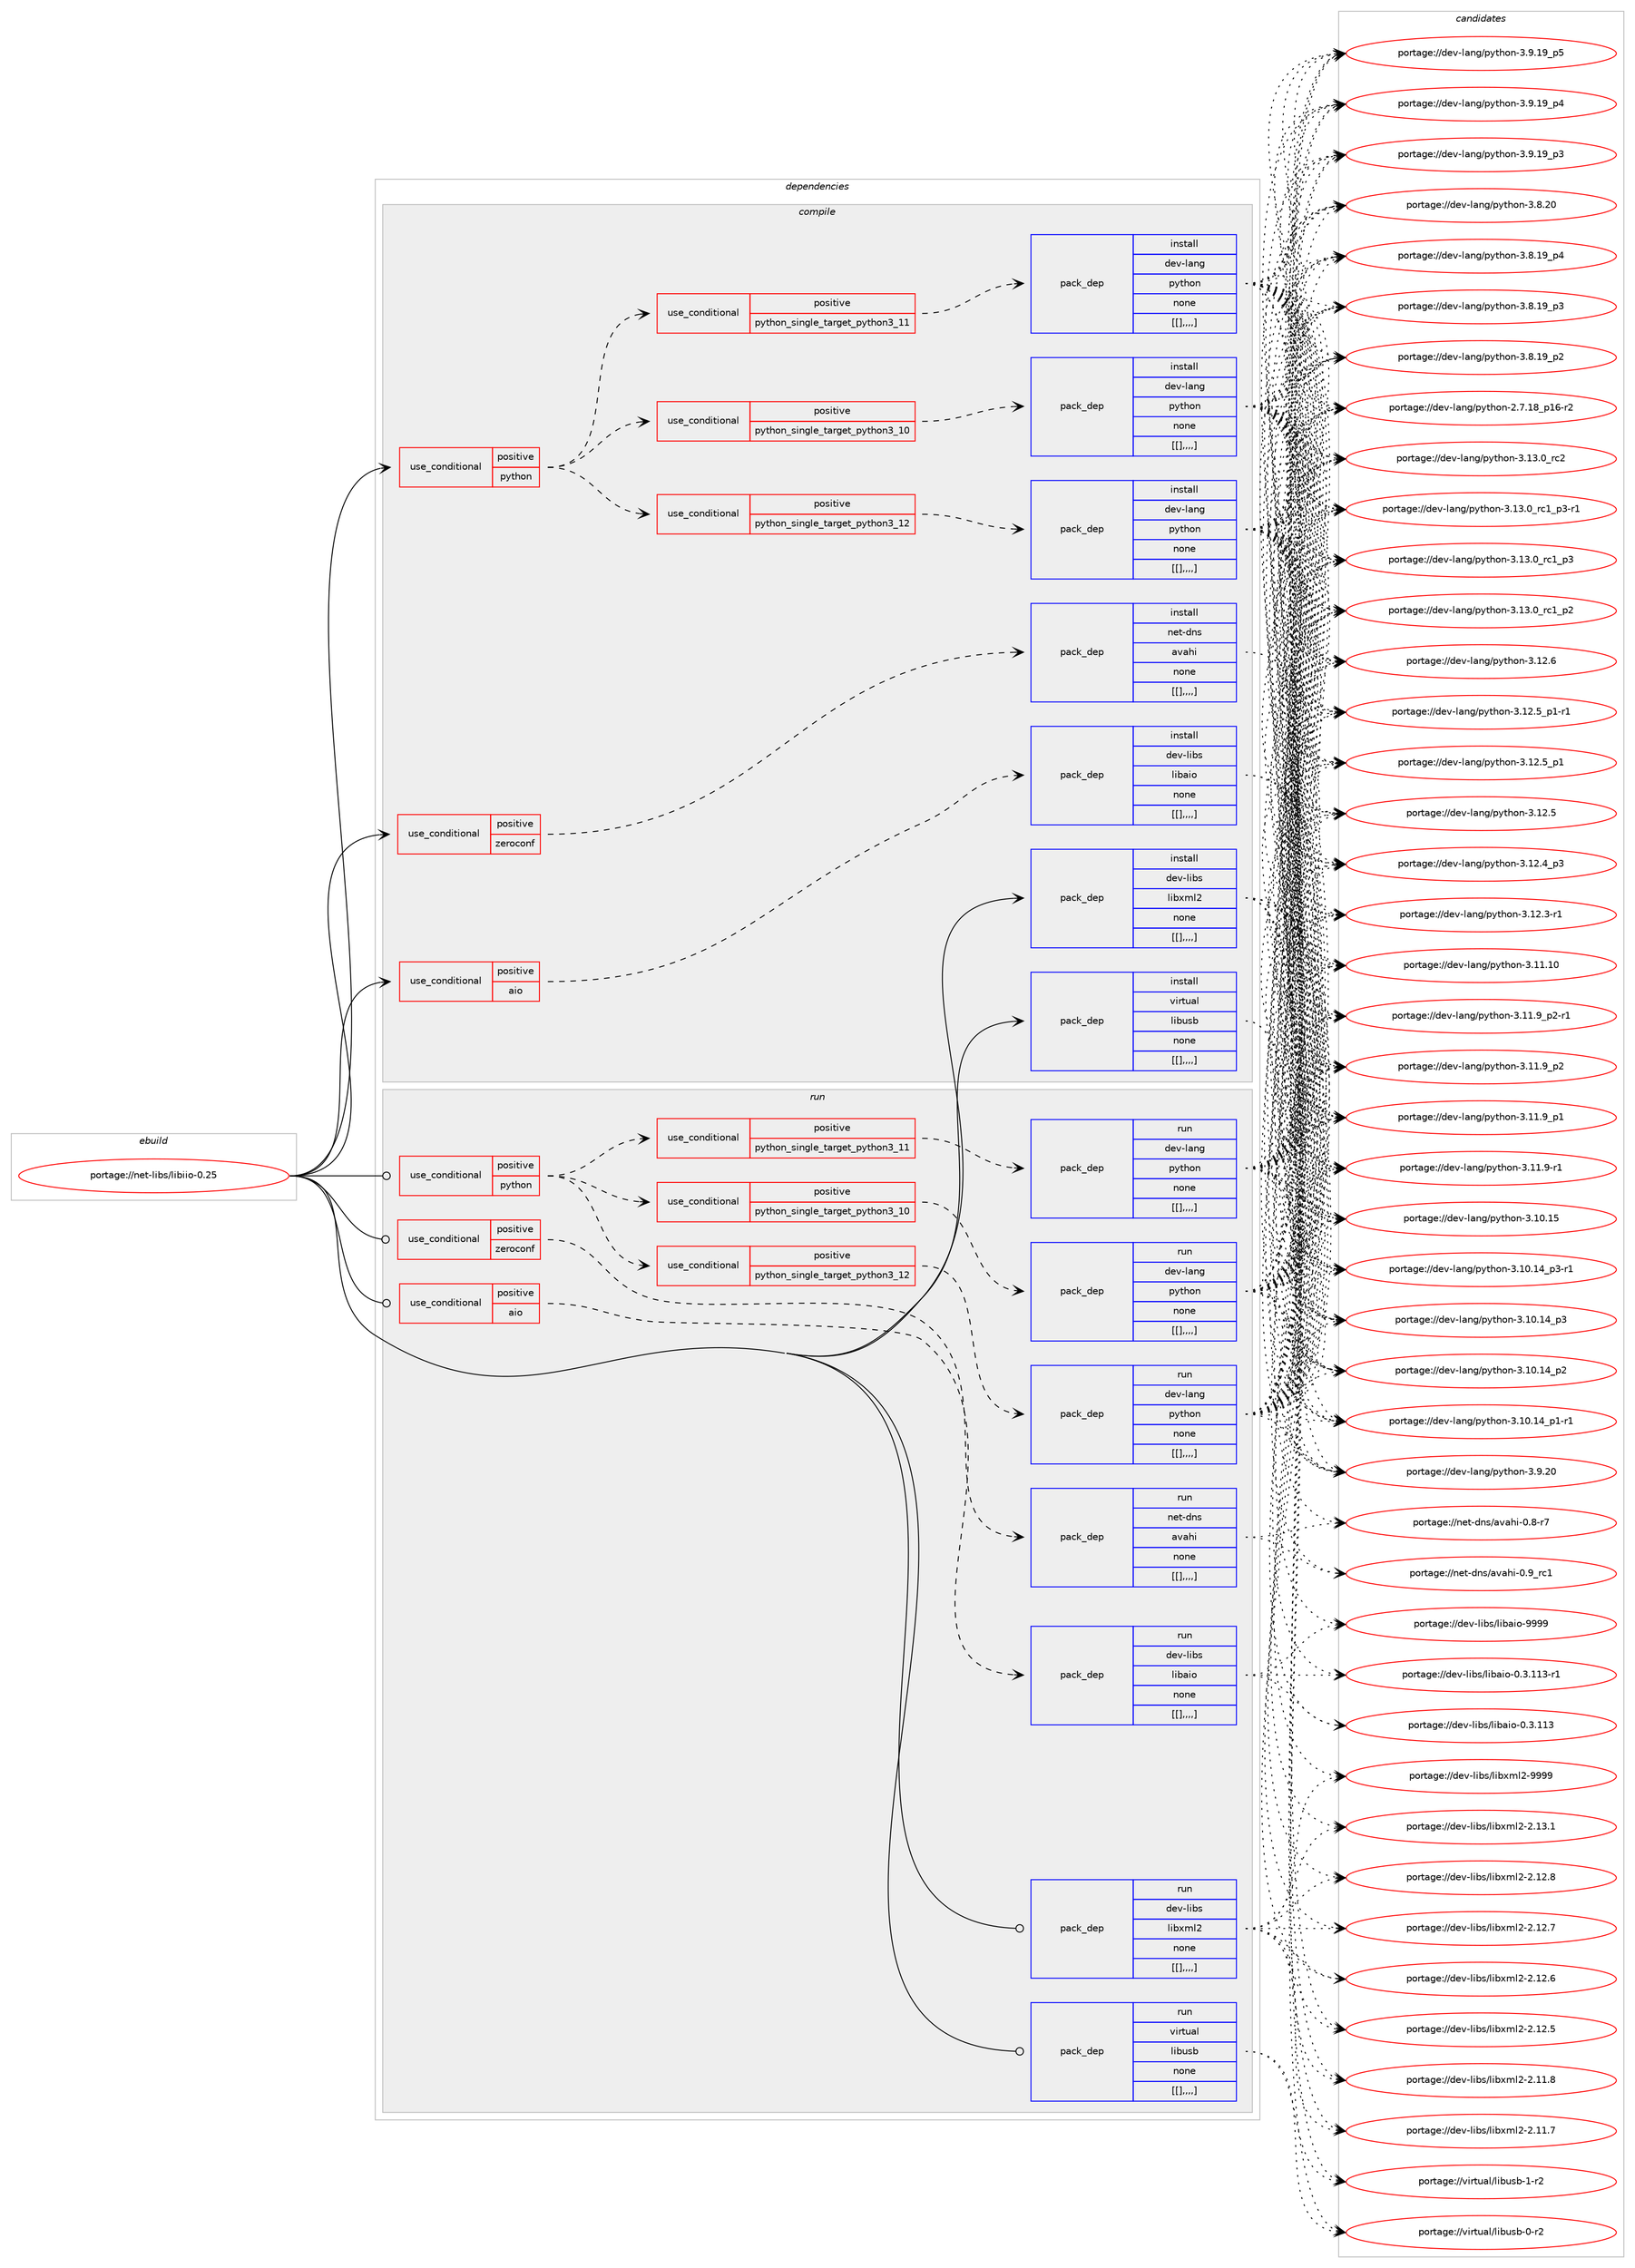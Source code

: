 digraph prolog {

# *************
# Graph options
# *************

newrank=true;
concentrate=true;
compound=true;
graph [rankdir=LR,fontname=Helvetica,fontsize=10,ranksep=1.5];#, ranksep=2.5, nodesep=0.2];
edge  [arrowhead=vee];
node  [fontname=Helvetica,fontsize=10];

# **********
# The ebuild
# **********

subgraph cluster_leftcol {
color=gray;
label=<<i>ebuild</i>>;
id [label="portage://net-libs/libiio-0.25", color=red, width=4, href="../net-libs/libiio-0.25.svg"];
}

# ****************
# The dependencies
# ****************

subgraph cluster_midcol {
color=gray;
label=<<i>dependencies</i>>;
subgraph cluster_compile {
fillcolor="#eeeeee";
style=filled;
label=<<i>compile</i>>;
subgraph cond98535 {
dependency378436 [label=<<TABLE BORDER="0" CELLBORDER="1" CELLSPACING="0" CELLPADDING="4"><TR><TD ROWSPAN="3" CELLPADDING="10">use_conditional</TD></TR><TR><TD>positive</TD></TR><TR><TD>aio</TD></TR></TABLE>>, shape=none, color=red];
subgraph pack277087 {
dependency378437 [label=<<TABLE BORDER="0" CELLBORDER="1" CELLSPACING="0" CELLPADDING="4" WIDTH="220"><TR><TD ROWSPAN="6" CELLPADDING="30">pack_dep</TD></TR><TR><TD WIDTH="110">install</TD></TR><TR><TD>dev-libs</TD></TR><TR><TD>libaio</TD></TR><TR><TD>none</TD></TR><TR><TD>[[],,,,]</TD></TR></TABLE>>, shape=none, color=blue];
}
dependency378436:e -> dependency378437:w [weight=20,style="dashed",arrowhead="vee"];
}
id:e -> dependency378436:w [weight=20,style="solid",arrowhead="vee"];
subgraph cond98536 {
dependency378438 [label=<<TABLE BORDER="0" CELLBORDER="1" CELLSPACING="0" CELLPADDING="4"><TR><TD ROWSPAN="3" CELLPADDING="10">use_conditional</TD></TR><TR><TD>positive</TD></TR><TR><TD>python</TD></TR></TABLE>>, shape=none, color=red];
subgraph cond98537 {
dependency378439 [label=<<TABLE BORDER="0" CELLBORDER="1" CELLSPACING="0" CELLPADDING="4"><TR><TD ROWSPAN="3" CELLPADDING="10">use_conditional</TD></TR><TR><TD>positive</TD></TR><TR><TD>python_single_target_python3_10</TD></TR></TABLE>>, shape=none, color=red];
subgraph pack277088 {
dependency378440 [label=<<TABLE BORDER="0" CELLBORDER="1" CELLSPACING="0" CELLPADDING="4" WIDTH="220"><TR><TD ROWSPAN="6" CELLPADDING="30">pack_dep</TD></TR><TR><TD WIDTH="110">install</TD></TR><TR><TD>dev-lang</TD></TR><TR><TD>python</TD></TR><TR><TD>none</TD></TR><TR><TD>[[],,,,]</TD></TR></TABLE>>, shape=none, color=blue];
}
dependency378439:e -> dependency378440:w [weight=20,style="dashed",arrowhead="vee"];
}
dependency378438:e -> dependency378439:w [weight=20,style="dashed",arrowhead="vee"];
subgraph cond98538 {
dependency378441 [label=<<TABLE BORDER="0" CELLBORDER="1" CELLSPACING="0" CELLPADDING="4"><TR><TD ROWSPAN="3" CELLPADDING="10">use_conditional</TD></TR><TR><TD>positive</TD></TR><TR><TD>python_single_target_python3_11</TD></TR></TABLE>>, shape=none, color=red];
subgraph pack277089 {
dependency378442 [label=<<TABLE BORDER="0" CELLBORDER="1" CELLSPACING="0" CELLPADDING="4" WIDTH="220"><TR><TD ROWSPAN="6" CELLPADDING="30">pack_dep</TD></TR><TR><TD WIDTH="110">install</TD></TR><TR><TD>dev-lang</TD></TR><TR><TD>python</TD></TR><TR><TD>none</TD></TR><TR><TD>[[],,,,]</TD></TR></TABLE>>, shape=none, color=blue];
}
dependency378441:e -> dependency378442:w [weight=20,style="dashed",arrowhead="vee"];
}
dependency378438:e -> dependency378441:w [weight=20,style="dashed",arrowhead="vee"];
subgraph cond98539 {
dependency378443 [label=<<TABLE BORDER="0" CELLBORDER="1" CELLSPACING="0" CELLPADDING="4"><TR><TD ROWSPAN="3" CELLPADDING="10">use_conditional</TD></TR><TR><TD>positive</TD></TR><TR><TD>python_single_target_python3_12</TD></TR></TABLE>>, shape=none, color=red];
subgraph pack277090 {
dependency378444 [label=<<TABLE BORDER="0" CELLBORDER="1" CELLSPACING="0" CELLPADDING="4" WIDTH="220"><TR><TD ROWSPAN="6" CELLPADDING="30">pack_dep</TD></TR><TR><TD WIDTH="110">install</TD></TR><TR><TD>dev-lang</TD></TR><TR><TD>python</TD></TR><TR><TD>none</TD></TR><TR><TD>[[],,,,]</TD></TR></TABLE>>, shape=none, color=blue];
}
dependency378443:e -> dependency378444:w [weight=20,style="dashed",arrowhead="vee"];
}
dependency378438:e -> dependency378443:w [weight=20,style="dashed",arrowhead="vee"];
}
id:e -> dependency378438:w [weight=20,style="solid",arrowhead="vee"];
subgraph cond98540 {
dependency378445 [label=<<TABLE BORDER="0" CELLBORDER="1" CELLSPACING="0" CELLPADDING="4"><TR><TD ROWSPAN="3" CELLPADDING="10">use_conditional</TD></TR><TR><TD>positive</TD></TR><TR><TD>zeroconf</TD></TR></TABLE>>, shape=none, color=red];
subgraph pack277091 {
dependency378446 [label=<<TABLE BORDER="0" CELLBORDER="1" CELLSPACING="0" CELLPADDING="4" WIDTH="220"><TR><TD ROWSPAN="6" CELLPADDING="30">pack_dep</TD></TR><TR><TD WIDTH="110">install</TD></TR><TR><TD>net-dns</TD></TR><TR><TD>avahi</TD></TR><TR><TD>none</TD></TR><TR><TD>[[],,,,]</TD></TR></TABLE>>, shape=none, color=blue];
}
dependency378445:e -> dependency378446:w [weight=20,style="dashed",arrowhead="vee"];
}
id:e -> dependency378445:w [weight=20,style="solid",arrowhead="vee"];
subgraph pack277092 {
dependency378447 [label=<<TABLE BORDER="0" CELLBORDER="1" CELLSPACING="0" CELLPADDING="4" WIDTH="220"><TR><TD ROWSPAN="6" CELLPADDING="30">pack_dep</TD></TR><TR><TD WIDTH="110">install</TD></TR><TR><TD>dev-libs</TD></TR><TR><TD>libxml2</TD></TR><TR><TD>none</TD></TR><TR><TD>[[],,,,]</TD></TR></TABLE>>, shape=none, color=blue];
}
id:e -> dependency378447:w [weight=20,style="solid",arrowhead="vee"];
subgraph pack277093 {
dependency378448 [label=<<TABLE BORDER="0" CELLBORDER="1" CELLSPACING="0" CELLPADDING="4" WIDTH="220"><TR><TD ROWSPAN="6" CELLPADDING="30">pack_dep</TD></TR><TR><TD WIDTH="110">install</TD></TR><TR><TD>virtual</TD></TR><TR><TD>libusb</TD></TR><TR><TD>none</TD></TR><TR><TD>[[],,,,]</TD></TR></TABLE>>, shape=none, color=blue];
}
id:e -> dependency378448:w [weight=20,style="solid",arrowhead="vee"];
}
subgraph cluster_compileandrun {
fillcolor="#eeeeee";
style=filled;
label=<<i>compile and run</i>>;
}
subgraph cluster_run {
fillcolor="#eeeeee";
style=filled;
label=<<i>run</i>>;
subgraph cond98541 {
dependency378449 [label=<<TABLE BORDER="0" CELLBORDER="1" CELLSPACING="0" CELLPADDING="4"><TR><TD ROWSPAN="3" CELLPADDING="10">use_conditional</TD></TR><TR><TD>positive</TD></TR><TR><TD>aio</TD></TR></TABLE>>, shape=none, color=red];
subgraph pack277094 {
dependency378450 [label=<<TABLE BORDER="0" CELLBORDER="1" CELLSPACING="0" CELLPADDING="4" WIDTH="220"><TR><TD ROWSPAN="6" CELLPADDING="30">pack_dep</TD></TR><TR><TD WIDTH="110">run</TD></TR><TR><TD>dev-libs</TD></TR><TR><TD>libaio</TD></TR><TR><TD>none</TD></TR><TR><TD>[[],,,,]</TD></TR></TABLE>>, shape=none, color=blue];
}
dependency378449:e -> dependency378450:w [weight=20,style="dashed",arrowhead="vee"];
}
id:e -> dependency378449:w [weight=20,style="solid",arrowhead="odot"];
subgraph cond98542 {
dependency378451 [label=<<TABLE BORDER="0" CELLBORDER="1" CELLSPACING="0" CELLPADDING="4"><TR><TD ROWSPAN="3" CELLPADDING="10">use_conditional</TD></TR><TR><TD>positive</TD></TR><TR><TD>python</TD></TR></TABLE>>, shape=none, color=red];
subgraph cond98543 {
dependency378452 [label=<<TABLE BORDER="0" CELLBORDER="1" CELLSPACING="0" CELLPADDING="4"><TR><TD ROWSPAN="3" CELLPADDING="10">use_conditional</TD></TR><TR><TD>positive</TD></TR><TR><TD>python_single_target_python3_10</TD></TR></TABLE>>, shape=none, color=red];
subgraph pack277095 {
dependency378453 [label=<<TABLE BORDER="0" CELLBORDER="1" CELLSPACING="0" CELLPADDING="4" WIDTH="220"><TR><TD ROWSPAN="6" CELLPADDING="30">pack_dep</TD></TR><TR><TD WIDTH="110">run</TD></TR><TR><TD>dev-lang</TD></TR><TR><TD>python</TD></TR><TR><TD>none</TD></TR><TR><TD>[[],,,,]</TD></TR></TABLE>>, shape=none, color=blue];
}
dependency378452:e -> dependency378453:w [weight=20,style="dashed",arrowhead="vee"];
}
dependency378451:e -> dependency378452:w [weight=20,style="dashed",arrowhead="vee"];
subgraph cond98544 {
dependency378454 [label=<<TABLE BORDER="0" CELLBORDER="1" CELLSPACING="0" CELLPADDING="4"><TR><TD ROWSPAN="3" CELLPADDING="10">use_conditional</TD></TR><TR><TD>positive</TD></TR><TR><TD>python_single_target_python3_11</TD></TR></TABLE>>, shape=none, color=red];
subgraph pack277096 {
dependency378455 [label=<<TABLE BORDER="0" CELLBORDER="1" CELLSPACING="0" CELLPADDING="4" WIDTH="220"><TR><TD ROWSPAN="6" CELLPADDING="30">pack_dep</TD></TR><TR><TD WIDTH="110">run</TD></TR><TR><TD>dev-lang</TD></TR><TR><TD>python</TD></TR><TR><TD>none</TD></TR><TR><TD>[[],,,,]</TD></TR></TABLE>>, shape=none, color=blue];
}
dependency378454:e -> dependency378455:w [weight=20,style="dashed",arrowhead="vee"];
}
dependency378451:e -> dependency378454:w [weight=20,style="dashed",arrowhead="vee"];
subgraph cond98545 {
dependency378456 [label=<<TABLE BORDER="0" CELLBORDER="1" CELLSPACING="0" CELLPADDING="4"><TR><TD ROWSPAN="3" CELLPADDING="10">use_conditional</TD></TR><TR><TD>positive</TD></TR><TR><TD>python_single_target_python3_12</TD></TR></TABLE>>, shape=none, color=red];
subgraph pack277097 {
dependency378457 [label=<<TABLE BORDER="0" CELLBORDER="1" CELLSPACING="0" CELLPADDING="4" WIDTH="220"><TR><TD ROWSPAN="6" CELLPADDING="30">pack_dep</TD></TR><TR><TD WIDTH="110">run</TD></TR><TR><TD>dev-lang</TD></TR><TR><TD>python</TD></TR><TR><TD>none</TD></TR><TR><TD>[[],,,,]</TD></TR></TABLE>>, shape=none, color=blue];
}
dependency378456:e -> dependency378457:w [weight=20,style="dashed",arrowhead="vee"];
}
dependency378451:e -> dependency378456:w [weight=20,style="dashed",arrowhead="vee"];
}
id:e -> dependency378451:w [weight=20,style="solid",arrowhead="odot"];
subgraph cond98546 {
dependency378458 [label=<<TABLE BORDER="0" CELLBORDER="1" CELLSPACING="0" CELLPADDING="4"><TR><TD ROWSPAN="3" CELLPADDING="10">use_conditional</TD></TR><TR><TD>positive</TD></TR><TR><TD>zeroconf</TD></TR></TABLE>>, shape=none, color=red];
subgraph pack277098 {
dependency378459 [label=<<TABLE BORDER="0" CELLBORDER="1" CELLSPACING="0" CELLPADDING="4" WIDTH="220"><TR><TD ROWSPAN="6" CELLPADDING="30">pack_dep</TD></TR><TR><TD WIDTH="110">run</TD></TR><TR><TD>net-dns</TD></TR><TR><TD>avahi</TD></TR><TR><TD>none</TD></TR><TR><TD>[[],,,,]</TD></TR></TABLE>>, shape=none, color=blue];
}
dependency378458:e -> dependency378459:w [weight=20,style="dashed",arrowhead="vee"];
}
id:e -> dependency378458:w [weight=20,style="solid",arrowhead="odot"];
subgraph pack277099 {
dependency378460 [label=<<TABLE BORDER="0" CELLBORDER="1" CELLSPACING="0" CELLPADDING="4" WIDTH="220"><TR><TD ROWSPAN="6" CELLPADDING="30">pack_dep</TD></TR><TR><TD WIDTH="110">run</TD></TR><TR><TD>dev-libs</TD></TR><TR><TD>libxml2</TD></TR><TR><TD>none</TD></TR><TR><TD>[[],,,,]</TD></TR></TABLE>>, shape=none, color=blue];
}
id:e -> dependency378460:w [weight=20,style="solid",arrowhead="odot"];
subgraph pack277100 {
dependency378461 [label=<<TABLE BORDER="0" CELLBORDER="1" CELLSPACING="0" CELLPADDING="4" WIDTH="220"><TR><TD ROWSPAN="6" CELLPADDING="30">pack_dep</TD></TR><TR><TD WIDTH="110">run</TD></TR><TR><TD>virtual</TD></TR><TR><TD>libusb</TD></TR><TR><TD>none</TD></TR><TR><TD>[[],,,,]</TD></TR></TABLE>>, shape=none, color=blue];
}
id:e -> dependency378461:w [weight=20,style="solid",arrowhead="odot"];
}
}

# **************
# The candidates
# **************

subgraph cluster_choices {
rank=same;
color=gray;
label=<<i>candidates</i>>;

subgraph choice277087 {
color=black;
nodesep=1;
choice10010111845108105981154710810598971051114557575757 [label="portage://dev-libs/libaio-9999", color=red, width=4,href="../dev-libs/libaio-9999.svg"];
choice100101118451081059811547108105989710511145484651464949514511449 [label="portage://dev-libs/libaio-0.3.113-r1", color=red, width=4,href="../dev-libs/libaio-0.3.113-r1.svg"];
choice10010111845108105981154710810598971051114548465146494951 [label="portage://dev-libs/libaio-0.3.113", color=red, width=4,href="../dev-libs/libaio-0.3.113.svg"];
dependency378437:e -> choice10010111845108105981154710810598971051114557575757:w [style=dotted,weight="100"];
dependency378437:e -> choice100101118451081059811547108105989710511145484651464949514511449:w [style=dotted,weight="100"];
dependency378437:e -> choice10010111845108105981154710810598971051114548465146494951:w [style=dotted,weight="100"];
}
subgraph choice277088 {
color=black;
nodesep=1;
choice10010111845108971101034711212111610411111045514649514648951149950 [label="portage://dev-lang/python-3.13.0_rc2", color=red, width=4,href="../dev-lang/python-3.13.0_rc2.svg"];
choice1001011184510897110103471121211161041111104551464951464895114994995112514511449 [label="portage://dev-lang/python-3.13.0_rc1_p3-r1", color=red, width=4,href="../dev-lang/python-3.13.0_rc1_p3-r1.svg"];
choice100101118451089711010347112121116104111110455146495146489511499499511251 [label="portage://dev-lang/python-3.13.0_rc1_p3", color=red, width=4,href="../dev-lang/python-3.13.0_rc1_p3.svg"];
choice100101118451089711010347112121116104111110455146495146489511499499511250 [label="portage://dev-lang/python-3.13.0_rc1_p2", color=red, width=4,href="../dev-lang/python-3.13.0_rc1_p2.svg"];
choice10010111845108971101034711212111610411111045514649504654 [label="portage://dev-lang/python-3.12.6", color=red, width=4,href="../dev-lang/python-3.12.6.svg"];
choice1001011184510897110103471121211161041111104551464950465395112494511449 [label="portage://dev-lang/python-3.12.5_p1-r1", color=red, width=4,href="../dev-lang/python-3.12.5_p1-r1.svg"];
choice100101118451089711010347112121116104111110455146495046539511249 [label="portage://dev-lang/python-3.12.5_p1", color=red, width=4,href="../dev-lang/python-3.12.5_p1.svg"];
choice10010111845108971101034711212111610411111045514649504653 [label="portage://dev-lang/python-3.12.5", color=red, width=4,href="../dev-lang/python-3.12.5.svg"];
choice100101118451089711010347112121116104111110455146495046529511251 [label="portage://dev-lang/python-3.12.4_p3", color=red, width=4,href="../dev-lang/python-3.12.4_p3.svg"];
choice100101118451089711010347112121116104111110455146495046514511449 [label="portage://dev-lang/python-3.12.3-r1", color=red, width=4,href="../dev-lang/python-3.12.3-r1.svg"];
choice1001011184510897110103471121211161041111104551464949464948 [label="portage://dev-lang/python-3.11.10", color=red, width=4,href="../dev-lang/python-3.11.10.svg"];
choice1001011184510897110103471121211161041111104551464949465795112504511449 [label="portage://dev-lang/python-3.11.9_p2-r1", color=red, width=4,href="../dev-lang/python-3.11.9_p2-r1.svg"];
choice100101118451089711010347112121116104111110455146494946579511250 [label="portage://dev-lang/python-3.11.9_p2", color=red, width=4,href="../dev-lang/python-3.11.9_p2.svg"];
choice100101118451089711010347112121116104111110455146494946579511249 [label="portage://dev-lang/python-3.11.9_p1", color=red, width=4,href="../dev-lang/python-3.11.9_p1.svg"];
choice100101118451089711010347112121116104111110455146494946574511449 [label="portage://dev-lang/python-3.11.9-r1", color=red, width=4,href="../dev-lang/python-3.11.9-r1.svg"];
choice1001011184510897110103471121211161041111104551464948464953 [label="portage://dev-lang/python-3.10.15", color=red, width=4,href="../dev-lang/python-3.10.15.svg"];
choice100101118451089711010347112121116104111110455146494846495295112514511449 [label="portage://dev-lang/python-3.10.14_p3-r1", color=red, width=4,href="../dev-lang/python-3.10.14_p3-r1.svg"];
choice10010111845108971101034711212111610411111045514649484649529511251 [label="portage://dev-lang/python-3.10.14_p3", color=red, width=4,href="../dev-lang/python-3.10.14_p3.svg"];
choice10010111845108971101034711212111610411111045514649484649529511250 [label="portage://dev-lang/python-3.10.14_p2", color=red, width=4,href="../dev-lang/python-3.10.14_p2.svg"];
choice100101118451089711010347112121116104111110455146494846495295112494511449 [label="portage://dev-lang/python-3.10.14_p1-r1", color=red, width=4,href="../dev-lang/python-3.10.14_p1-r1.svg"];
choice10010111845108971101034711212111610411111045514657465048 [label="portage://dev-lang/python-3.9.20", color=red, width=4,href="../dev-lang/python-3.9.20.svg"];
choice100101118451089711010347112121116104111110455146574649579511253 [label="portage://dev-lang/python-3.9.19_p5", color=red, width=4,href="../dev-lang/python-3.9.19_p5.svg"];
choice100101118451089711010347112121116104111110455146574649579511252 [label="portage://dev-lang/python-3.9.19_p4", color=red, width=4,href="../dev-lang/python-3.9.19_p4.svg"];
choice100101118451089711010347112121116104111110455146574649579511251 [label="portage://dev-lang/python-3.9.19_p3", color=red, width=4,href="../dev-lang/python-3.9.19_p3.svg"];
choice10010111845108971101034711212111610411111045514656465048 [label="portage://dev-lang/python-3.8.20", color=red, width=4,href="../dev-lang/python-3.8.20.svg"];
choice100101118451089711010347112121116104111110455146564649579511252 [label="portage://dev-lang/python-3.8.19_p4", color=red, width=4,href="../dev-lang/python-3.8.19_p4.svg"];
choice100101118451089711010347112121116104111110455146564649579511251 [label="portage://dev-lang/python-3.8.19_p3", color=red, width=4,href="../dev-lang/python-3.8.19_p3.svg"];
choice100101118451089711010347112121116104111110455146564649579511250 [label="portage://dev-lang/python-3.8.19_p2", color=red, width=4,href="../dev-lang/python-3.8.19_p2.svg"];
choice100101118451089711010347112121116104111110455046554649569511249544511450 [label="portage://dev-lang/python-2.7.18_p16-r2", color=red, width=4,href="../dev-lang/python-2.7.18_p16-r2.svg"];
dependency378440:e -> choice10010111845108971101034711212111610411111045514649514648951149950:w [style=dotted,weight="100"];
dependency378440:e -> choice1001011184510897110103471121211161041111104551464951464895114994995112514511449:w [style=dotted,weight="100"];
dependency378440:e -> choice100101118451089711010347112121116104111110455146495146489511499499511251:w [style=dotted,weight="100"];
dependency378440:e -> choice100101118451089711010347112121116104111110455146495146489511499499511250:w [style=dotted,weight="100"];
dependency378440:e -> choice10010111845108971101034711212111610411111045514649504654:w [style=dotted,weight="100"];
dependency378440:e -> choice1001011184510897110103471121211161041111104551464950465395112494511449:w [style=dotted,weight="100"];
dependency378440:e -> choice100101118451089711010347112121116104111110455146495046539511249:w [style=dotted,weight="100"];
dependency378440:e -> choice10010111845108971101034711212111610411111045514649504653:w [style=dotted,weight="100"];
dependency378440:e -> choice100101118451089711010347112121116104111110455146495046529511251:w [style=dotted,weight="100"];
dependency378440:e -> choice100101118451089711010347112121116104111110455146495046514511449:w [style=dotted,weight="100"];
dependency378440:e -> choice1001011184510897110103471121211161041111104551464949464948:w [style=dotted,weight="100"];
dependency378440:e -> choice1001011184510897110103471121211161041111104551464949465795112504511449:w [style=dotted,weight="100"];
dependency378440:e -> choice100101118451089711010347112121116104111110455146494946579511250:w [style=dotted,weight="100"];
dependency378440:e -> choice100101118451089711010347112121116104111110455146494946579511249:w [style=dotted,weight="100"];
dependency378440:e -> choice100101118451089711010347112121116104111110455146494946574511449:w [style=dotted,weight="100"];
dependency378440:e -> choice1001011184510897110103471121211161041111104551464948464953:w [style=dotted,weight="100"];
dependency378440:e -> choice100101118451089711010347112121116104111110455146494846495295112514511449:w [style=dotted,weight="100"];
dependency378440:e -> choice10010111845108971101034711212111610411111045514649484649529511251:w [style=dotted,weight="100"];
dependency378440:e -> choice10010111845108971101034711212111610411111045514649484649529511250:w [style=dotted,weight="100"];
dependency378440:e -> choice100101118451089711010347112121116104111110455146494846495295112494511449:w [style=dotted,weight="100"];
dependency378440:e -> choice10010111845108971101034711212111610411111045514657465048:w [style=dotted,weight="100"];
dependency378440:e -> choice100101118451089711010347112121116104111110455146574649579511253:w [style=dotted,weight="100"];
dependency378440:e -> choice100101118451089711010347112121116104111110455146574649579511252:w [style=dotted,weight="100"];
dependency378440:e -> choice100101118451089711010347112121116104111110455146574649579511251:w [style=dotted,weight="100"];
dependency378440:e -> choice10010111845108971101034711212111610411111045514656465048:w [style=dotted,weight="100"];
dependency378440:e -> choice100101118451089711010347112121116104111110455146564649579511252:w [style=dotted,weight="100"];
dependency378440:e -> choice100101118451089711010347112121116104111110455146564649579511251:w [style=dotted,weight="100"];
dependency378440:e -> choice100101118451089711010347112121116104111110455146564649579511250:w [style=dotted,weight="100"];
dependency378440:e -> choice100101118451089711010347112121116104111110455046554649569511249544511450:w [style=dotted,weight="100"];
}
subgraph choice277089 {
color=black;
nodesep=1;
choice10010111845108971101034711212111610411111045514649514648951149950 [label="portage://dev-lang/python-3.13.0_rc2", color=red, width=4,href="../dev-lang/python-3.13.0_rc2.svg"];
choice1001011184510897110103471121211161041111104551464951464895114994995112514511449 [label="portage://dev-lang/python-3.13.0_rc1_p3-r1", color=red, width=4,href="../dev-lang/python-3.13.0_rc1_p3-r1.svg"];
choice100101118451089711010347112121116104111110455146495146489511499499511251 [label="portage://dev-lang/python-3.13.0_rc1_p3", color=red, width=4,href="../dev-lang/python-3.13.0_rc1_p3.svg"];
choice100101118451089711010347112121116104111110455146495146489511499499511250 [label="portage://dev-lang/python-3.13.0_rc1_p2", color=red, width=4,href="../dev-lang/python-3.13.0_rc1_p2.svg"];
choice10010111845108971101034711212111610411111045514649504654 [label="portage://dev-lang/python-3.12.6", color=red, width=4,href="../dev-lang/python-3.12.6.svg"];
choice1001011184510897110103471121211161041111104551464950465395112494511449 [label="portage://dev-lang/python-3.12.5_p1-r1", color=red, width=4,href="../dev-lang/python-3.12.5_p1-r1.svg"];
choice100101118451089711010347112121116104111110455146495046539511249 [label="portage://dev-lang/python-3.12.5_p1", color=red, width=4,href="../dev-lang/python-3.12.5_p1.svg"];
choice10010111845108971101034711212111610411111045514649504653 [label="portage://dev-lang/python-3.12.5", color=red, width=4,href="../dev-lang/python-3.12.5.svg"];
choice100101118451089711010347112121116104111110455146495046529511251 [label="portage://dev-lang/python-3.12.4_p3", color=red, width=4,href="../dev-lang/python-3.12.4_p3.svg"];
choice100101118451089711010347112121116104111110455146495046514511449 [label="portage://dev-lang/python-3.12.3-r1", color=red, width=4,href="../dev-lang/python-3.12.3-r1.svg"];
choice1001011184510897110103471121211161041111104551464949464948 [label="portage://dev-lang/python-3.11.10", color=red, width=4,href="../dev-lang/python-3.11.10.svg"];
choice1001011184510897110103471121211161041111104551464949465795112504511449 [label="portage://dev-lang/python-3.11.9_p2-r1", color=red, width=4,href="../dev-lang/python-3.11.9_p2-r1.svg"];
choice100101118451089711010347112121116104111110455146494946579511250 [label="portage://dev-lang/python-3.11.9_p2", color=red, width=4,href="../dev-lang/python-3.11.9_p2.svg"];
choice100101118451089711010347112121116104111110455146494946579511249 [label="portage://dev-lang/python-3.11.9_p1", color=red, width=4,href="../dev-lang/python-3.11.9_p1.svg"];
choice100101118451089711010347112121116104111110455146494946574511449 [label="portage://dev-lang/python-3.11.9-r1", color=red, width=4,href="../dev-lang/python-3.11.9-r1.svg"];
choice1001011184510897110103471121211161041111104551464948464953 [label="portage://dev-lang/python-3.10.15", color=red, width=4,href="../dev-lang/python-3.10.15.svg"];
choice100101118451089711010347112121116104111110455146494846495295112514511449 [label="portage://dev-lang/python-3.10.14_p3-r1", color=red, width=4,href="../dev-lang/python-3.10.14_p3-r1.svg"];
choice10010111845108971101034711212111610411111045514649484649529511251 [label="portage://dev-lang/python-3.10.14_p3", color=red, width=4,href="../dev-lang/python-3.10.14_p3.svg"];
choice10010111845108971101034711212111610411111045514649484649529511250 [label="portage://dev-lang/python-3.10.14_p2", color=red, width=4,href="../dev-lang/python-3.10.14_p2.svg"];
choice100101118451089711010347112121116104111110455146494846495295112494511449 [label="portage://dev-lang/python-3.10.14_p1-r1", color=red, width=4,href="../dev-lang/python-3.10.14_p1-r1.svg"];
choice10010111845108971101034711212111610411111045514657465048 [label="portage://dev-lang/python-3.9.20", color=red, width=4,href="../dev-lang/python-3.9.20.svg"];
choice100101118451089711010347112121116104111110455146574649579511253 [label="portage://dev-lang/python-3.9.19_p5", color=red, width=4,href="../dev-lang/python-3.9.19_p5.svg"];
choice100101118451089711010347112121116104111110455146574649579511252 [label="portage://dev-lang/python-3.9.19_p4", color=red, width=4,href="../dev-lang/python-3.9.19_p4.svg"];
choice100101118451089711010347112121116104111110455146574649579511251 [label="portage://dev-lang/python-3.9.19_p3", color=red, width=4,href="../dev-lang/python-3.9.19_p3.svg"];
choice10010111845108971101034711212111610411111045514656465048 [label="portage://dev-lang/python-3.8.20", color=red, width=4,href="../dev-lang/python-3.8.20.svg"];
choice100101118451089711010347112121116104111110455146564649579511252 [label="portage://dev-lang/python-3.8.19_p4", color=red, width=4,href="../dev-lang/python-3.8.19_p4.svg"];
choice100101118451089711010347112121116104111110455146564649579511251 [label="portage://dev-lang/python-3.8.19_p3", color=red, width=4,href="../dev-lang/python-3.8.19_p3.svg"];
choice100101118451089711010347112121116104111110455146564649579511250 [label="portage://dev-lang/python-3.8.19_p2", color=red, width=4,href="../dev-lang/python-3.8.19_p2.svg"];
choice100101118451089711010347112121116104111110455046554649569511249544511450 [label="portage://dev-lang/python-2.7.18_p16-r2", color=red, width=4,href="../dev-lang/python-2.7.18_p16-r2.svg"];
dependency378442:e -> choice10010111845108971101034711212111610411111045514649514648951149950:w [style=dotted,weight="100"];
dependency378442:e -> choice1001011184510897110103471121211161041111104551464951464895114994995112514511449:w [style=dotted,weight="100"];
dependency378442:e -> choice100101118451089711010347112121116104111110455146495146489511499499511251:w [style=dotted,weight="100"];
dependency378442:e -> choice100101118451089711010347112121116104111110455146495146489511499499511250:w [style=dotted,weight="100"];
dependency378442:e -> choice10010111845108971101034711212111610411111045514649504654:w [style=dotted,weight="100"];
dependency378442:e -> choice1001011184510897110103471121211161041111104551464950465395112494511449:w [style=dotted,weight="100"];
dependency378442:e -> choice100101118451089711010347112121116104111110455146495046539511249:w [style=dotted,weight="100"];
dependency378442:e -> choice10010111845108971101034711212111610411111045514649504653:w [style=dotted,weight="100"];
dependency378442:e -> choice100101118451089711010347112121116104111110455146495046529511251:w [style=dotted,weight="100"];
dependency378442:e -> choice100101118451089711010347112121116104111110455146495046514511449:w [style=dotted,weight="100"];
dependency378442:e -> choice1001011184510897110103471121211161041111104551464949464948:w [style=dotted,weight="100"];
dependency378442:e -> choice1001011184510897110103471121211161041111104551464949465795112504511449:w [style=dotted,weight="100"];
dependency378442:e -> choice100101118451089711010347112121116104111110455146494946579511250:w [style=dotted,weight="100"];
dependency378442:e -> choice100101118451089711010347112121116104111110455146494946579511249:w [style=dotted,weight="100"];
dependency378442:e -> choice100101118451089711010347112121116104111110455146494946574511449:w [style=dotted,weight="100"];
dependency378442:e -> choice1001011184510897110103471121211161041111104551464948464953:w [style=dotted,weight="100"];
dependency378442:e -> choice100101118451089711010347112121116104111110455146494846495295112514511449:w [style=dotted,weight="100"];
dependency378442:e -> choice10010111845108971101034711212111610411111045514649484649529511251:w [style=dotted,weight="100"];
dependency378442:e -> choice10010111845108971101034711212111610411111045514649484649529511250:w [style=dotted,weight="100"];
dependency378442:e -> choice100101118451089711010347112121116104111110455146494846495295112494511449:w [style=dotted,weight="100"];
dependency378442:e -> choice10010111845108971101034711212111610411111045514657465048:w [style=dotted,weight="100"];
dependency378442:e -> choice100101118451089711010347112121116104111110455146574649579511253:w [style=dotted,weight="100"];
dependency378442:e -> choice100101118451089711010347112121116104111110455146574649579511252:w [style=dotted,weight="100"];
dependency378442:e -> choice100101118451089711010347112121116104111110455146574649579511251:w [style=dotted,weight="100"];
dependency378442:e -> choice10010111845108971101034711212111610411111045514656465048:w [style=dotted,weight="100"];
dependency378442:e -> choice100101118451089711010347112121116104111110455146564649579511252:w [style=dotted,weight="100"];
dependency378442:e -> choice100101118451089711010347112121116104111110455146564649579511251:w [style=dotted,weight="100"];
dependency378442:e -> choice100101118451089711010347112121116104111110455146564649579511250:w [style=dotted,weight="100"];
dependency378442:e -> choice100101118451089711010347112121116104111110455046554649569511249544511450:w [style=dotted,weight="100"];
}
subgraph choice277090 {
color=black;
nodesep=1;
choice10010111845108971101034711212111610411111045514649514648951149950 [label="portage://dev-lang/python-3.13.0_rc2", color=red, width=4,href="../dev-lang/python-3.13.0_rc2.svg"];
choice1001011184510897110103471121211161041111104551464951464895114994995112514511449 [label="portage://dev-lang/python-3.13.0_rc1_p3-r1", color=red, width=4,href="../dev-lang/python-3.13.0_rc1_p3-r1.svg"];
choice100101118451089711010347112121116104111110455146495146489511499499511251 [label="portage://dev-lang/python-3.13.0_rc1_p3", color=red, width=4,href="../dev-lang/python-3.13.0_rc1_p3.svg"];
choice100101118451089711010347112121116104111110455146495146489511499499511250 [label="portage://dev-lang/python-3.13.0_rc1_p2", color=red, width=4,href="../dev-lang/python-3.13.0_rc1_p2.svg"];
choice10010111845108971101034711212111610411111045514649504654 [label="portage://dev-lang/python-3.12.6", color=red, width=4,href="../dev-lang/python-3.12.6.svg"];
choice1001011184510897110103471121211161041111104551464950465395112494511449 [label="portage://dev-lang/python-3.12.5_p1-r1", color=red, width=4,href="../dev-lang/python-3.12.5_p1-r1.svg"];
choice100101118451089711010347112121116104111110455146495046539511249 [label="portage://dev-lang/python-3.12.5_p1", color=red, width=4,href="../dev-lang/python-3.12.5_p1.svg"];
choice10010111845108971101034711212111610411111045514649504653 [label="portage://dev-lang/python-3.12.5", color=red, width=4,href="../dev-lang/python-3.12.5.svg"];
choice100101118451089711010347112121116104111110455146495046529511251 [label="portage://dev-lang/python-3.12.4_p3", color=red, width=4,href="../dev-lang/python-3.12.4_p3.svg"];
choice100101118451089711010347112121116104111110455146495046514511449 [label="portage://dev-lang/python-3.12.3-r1", color=red, width=4,href="../dev-lang/python-3.12.3-r1.svg"];
choice1001011184510897110103471121211161041111104551464949464948 [label="portage://dev-lang/python-3.11.10", color=red, width=4,href="../dev-lang/python-3.11.10.svg"];
choice1001011184510897110103471121211161041111104551464949465795112504511449 [label="portage://dev-lang/python-3.11.9_p2-r1", color=red, width=4,href="../dev-lang/python-3.11.9_p2-r1.svg"];
choice100101118451089711010347112121116104111110455146494946579511250 [label="portage://dev-lang/python-3.11.9_p2", color=red, width=4,href="../dev-lang/python-3.11.9_p2.svg"];
choice100101118451089711010347112121116104111110455146494946579511249 [label="portage://dev-lang/python-3.11.9_p1", color=red, width=4,href="../dev-lang/python-3.11.9_p1.svg"];
choice100101118451089711010347112121116104111110455146494946574511449 [label="portage://dev-lang/python-3.11.9-r1", color=red, width=4,href="../dev-lang/python-3.11.9-r1.svg"];
choice1001011184510897110103471121211161041111104551464948464953 [label="portage://dev-lang/python-3.10.15", color=red, width=4,href="../dev-lang/python-3.10.15.svg"];
choice100101118451089711010347112121116104111110455146494846495295112514511449 [label="portage://dev-lang/python-3.10.14_p3-r1", color=red, width=4,href="../dev-lang/python-3.10.14_p3-r1.svg"];
choice10010111845108971101034711212111610411111045514649484649529511251 [label="portage://dev-lang/python-3.10.14_p3", color=red, width=4,href="../dev-lang/python-3.10.14_p3.svg"];
choice10010111845108971101034711212111610411111045514649484649529511250 [label="portage://dev-lang/python-3.10.14_p2", color=red, width=4,href="../dev-lang/python-3.10.14_p2.svg"];
choice100101118451089711010347112121116104111110455146494846495295112494511449 [label="portage://dev-lang/python-3.10.14_p1-r1", color=red, width=4,href="../dev-lang/python-3.10.14_p1-r1.svg"];
choice10010111845108971101034711212111610411111045514657465048 [label="portage://dev-lang/python-3.9.20", color=red, width=4,href="../dev-lang/python-3.9.20.svg"];
choice100101118451089711010347112121116104111110455146574649579511253 [label="portage://dev-lang/python-3.9.19_p5", color=red, width=4,href="../dev-lang/python-3.9.19_p5.svg"];
choice100101118451089711010347112121116104111110455146574649579511252 [label="portage://dev-lang/python-3.9.19_p4", color=red, width=4,href="../dev-lang/python-3.9.19_p4.svg"];
choice100101118451089711010347112121116104111110455146574649579511251 [label="portage://dev-lang/python-3.9.19_p3", color=red, width=4,href="../dev-lang/python-3.9.19_p3.svg"];
choice10010111845108971101034711212111610411111045514656465048 [label="portage://dev-lang/python-3.8.20", color=red, width=4,href="../dev-lang/python-3.8.20.svg"];
choice100101118451089711010347112121116104111110455146564649579511252 [label="portage://dev-lang/python-3.8.19_p4", color=red, width=4,href="../dev-lang/python-3.8.19_p4.svg"];
choice100101118451089711010347112121116104111110455146564649579511251 [label="portage://dev-lang/python-3.8.19_p3", color=red, width=4,href="../dev-lang/python-3.8.19_p3.svg"];
choice100101118451089711010347112121116104111110455146564649579511250 [label="portage://dev-lang/python-3.8.19_p2", color=red, width=4,href="../dev-lang/python-3.8.19_p2.svg"];
choice100101118451089711010347112121116104111110455046554649569511249544511450 [label="portage://dev-lang/python-2.7.18_p16-r2", color=red, width=4,href="../dev-lang/python-2.7.18_p16-r2.svg"];
dependency378444:e -> choice10010111845108971101034711212111610411111045514649514648951149950:w [style=dotted,weight="100"];
dependency378444:e -> choice1001011184510897110103471121211161041111104551464951464895114994995112514511449:w [style=dotted,weight="100"];
dependency378444:e -> choice100101118451089711010347112121116104111110455146495146489511499499511251:w [style=dotted,weight="100"];
dependency378444:e -> choice100101118451089711010347112121116104111110455146495146489511499499511250:w [style=dotted,weight="100"];
dependency378444:e -> choice10010111845108971101034711212111610411111045514649504654:w [style=dotted,weight="100"];
dependency378444:e -> choice1001011184510897110103471121211161041111104551464950465395112494511449:w [style=dotted,weight="100"];
dependency378444:e -> choice100101118451089711010347112121116104111110455146495046539511249:w [style=dotted,weight="100"];
dependency378444:e -> choice10010111845108971101034711212111610411111045514649504653:w [style=dotted,weight="100"];
dependency378444:e -> choice100101118451089711010347112121116104111110455146495046529511251:w [style=dotted,weight="100"];
dependency378444:e -> choice100101118451089711010347112121116104111110455146495046514511449:w [style=dotted,weight="100"];
dependency378444:e -> choice1001011184510897110103471121211161041111104551464949464948:w [style=dotted,weight="100"];
dependency378444:e -> choice1001011184510897110103471121211161041111104551464949465795112504511449:w [style=dotted,weight="100"];
dependency378444:e -> choice100101118451089711010347112121116104111110455146494946579511250:w [style=dotted,weight="100"];
dependency378444:e -> choice100101118451089711010347112121116104111110455146494946579511249:w [style=dotted,weight="100"];
dependency378444:e -> choice100101118451089711010347112121116104111110455146494946574511449:w [style=dotted,weight="100"];
dependency378444:e -> choice1001011184510897110103471121211161041111104551464948464953:w [style=dotted,weight="100"];
dependency378444:e -> choice100101118451089711010347112121116104111110455146494846495295112514511449:w [style=dotted,weight="100"];
dependency378444:e -> choice10010111845108971101034711212111610411111045514649484649529511251:w [style=dotted,weight="100"];
dependency378444:e -> choice10010111845108971101034711212111610411111045514649484649529511250:w [style=dotted,weight="100"];
dependency378444:e -> choice100101118451089711010347112121116104111110455146494846495295112494511449:w [style=dotted,weight="100"];
dependency378444:e -> choice10010111845108971101034711212111610411111045514657465048:w [style=dotted,weight="100"];
dependency378444:e -> choice100101118451089711010347112121116104111110455146574649579511253:w [style=dotted,weight="100"];
dependency378444:e -> choice100101118451089711010347112121116104111110455146574649579511252:w [style=dotted,weight="100"];
dependency378444:e -> choice100101118451089711010347112121116104111110455146574649579511251:w [style=dotted,weight="100"];
dependency378444:e -> choice10010111845108971101034711212111610411111045514656465048:w [style=dotted,weight="100"];
dependency378444:e -> choice100101118451089711010347112121116104111110455146564649579511252:w [style=dotted,weight="100"];
dependency378444:e -> choice100101118451089711010347112121116104111110455146564649579511251:w [style=dotted,weight="100"];
dependency378444:e -> choice100101118451089711010347112121116104111110455146564649579511250:w [style=dotted,weight="100"];
dependency378444:e -> choice100101118451089711010347112121116104111110455046554649569511249544511450:w [style=dotted,weight="100"];
}
subgraph choice277091 {
color=black;
nodesep=1;
choice1101011164510011011547971189710410545484657951149949 [label="portage://net-dns/avahi-0.9_rc1", color=red, width=4,href="../net-dns/avahi-0.9_rc1.svg"];
choice11010111645100110115479711897104105454846564511455 [label="portage://net-dns/avahi-0.8-r7", color=red, width=4,href="../net-dns/avahi-0.8-r7.svg"];
dependency378446:e -> choice1101011164510011011547971189710410545484657951149949:w [style=dotted,weight="100"];
dependency378446:e -> choice11010111645100110115479711897104105454846564511455:w [style=dotted,weight="100"];
}
subgraph choice277092 {
color=black;
nodesep=1;
choice10010111845108105981154710810598120109108504557575757 [label="portage://dev-libs/libxml2-9999", color=red, width=4,href="../dev-libs/libxml2-9999.svg"];
choice100101118451081059811547108105981201091085045504649514649 [label="portage://dev-libs/libxml2-2.13.1", color=red, width=4,href="../dev-libs/libxml2-2.13.1.svg"];
choice100101118451081059811547108105981201091085045504649504656 [label="portage://dev-libs/libxml2-2.12.8", color=red, width=4,href="../dev-libs/libxml2-2.12.8.svg"];
choice100101118451081059811547108105981201091085045504649504655 [label="portage://dev-libs/libxml2-2.12.7", color=red, width=4,href="../dev-libs/libxml2-2.12.7.svg"];
choice100101118451081059811547108105981201091085045504649504654 [label="portage://dev-libs/libxml2-2.12.6", color=red, width=4,href="../dev-libs/libxml2-2.12.6.svg"];
choice100101118451081059811547108105981201091085045504649504653 [label="portage://dev-libs/libxml2-2.12.5", color=red, width=4,href="../dev-libs/libxml2-2.12.5.svg"];
choice100101118451081059811547108105981201091085045504649494656 [label="portage://dev-libs/libxml2-2.11.8", color=red, width=4,href="../dev-libs/libxml2-2.11.8.svg"];
choice100101118451081059811547108105981201091085045504649494655 [label="portage://dev-libs/libxml2-2.11.7", color=red, width=4,href="../dev-libs/libxml2-2.11.7.svg"];
dependency378447:e -> choice10010111845108105981154710810598120109108504557575757:w [style=dotted,weight="100"];
dependency378447:e -> choice100101118451081059811547108105981201091085045504649514649:w [style=dotted,weight="100"];
dependency378447:e -> choice100101118451081059811547108105981201091085045504649504656:w [style=dotted,weight="100"];
dependency378447:e -> choice100101118451081059811547108105981201091085045504649504655:w [style=dotted,weight="100"];
dependency378447:e -> choice100101118451081059811547108105981201091085045504649504654:w [style=dotted,weight="100"];
dependency378447:e -> choice100101118451081059811547108105981201091085045504649504653:w [style=dotted,weight="100"];
dependency378447:e -> choice100101118451081059811547108105981201091085045504649494656:w [style=dotted,weight="100"];
dependency378447:e -> choice100101118451081059811547108105981201091085045504649494655:w [style=dotted,weight="100"];
}
subgraph choice277093 {
color=black;
nodesep=1;
choice1181051141161179710847108105981171159845494511450 [label="portage://virtual/libusb-1-r2", color=red, width=4,href="../virtual/libusb-1-r2.svg"];
choice1181051141161179710847108105981171159845484511450 [label="portage://virtual/libusb-0-r2", color=red, width=4,href="../virtual/libusb-0-r2.svg"];
dependency378448:e -> choice1181051141161179710847108105981171159845494511450:w [style=dotted,weight="100"];
dependency378448:e -> choice1181051141161179710847108105981171159845484511450:w [style=dotted,weight="100"];
}
subgraph choice277094 {
color=black;
nodesep=1;
choice10010111845108105981154710810598971051114557575757 [label="portage://dev-libs/libaio-9999", color=red, width=4,href="../dev-libs/libaio-9999.svg"];
choice100101118451081059811547108105989710511145484651464949514511449 [label="portage://dev-libs/libaio-0.3.113-r1", color=red, width=4,href="../dev-libs/libaio-0.3.113-r1.svg"];
choice10010111845108105981154710810598971051114548465146494951 [label="portage://dev-libs/libaio-0.3.113", color=red, width=4,href="../dev-libs/libaio-0.3.113.svg"];
dependency378450:e -> choice10010111845108105981154710810598971051114557575757:w [style=dotted,weight="100"];
dependency378450:e -> choice100101118451081059811547108105989710511145484651464949514511449:w [style=dotted,weight="100"];
dependency378450:e -> choice10010111845108105981154710810598971051114548465146494951:w [style=dotted,weight="100"];
}
subgraph choice277095 {
color=black;
nodesep=1;
choice10010111845108971101034711212111610411111045514649514648951149950 [label="portage://dev-lang/python-3.13.0_rc2", color=red, width=4,href="../dev-lang/python-3.13.0_rc2.svg"];
choice1001011184510897110103471121211161041111104551464951464895114994995112514511449 [label="portage://dev-lang/python-3.13.0_rc1_p3-r1", color=red, width=4,href="../dev-lang/python-3.13.0_rc1_p3-r1.svg"];
choice100101118451089711010347112121116104111110455146495146489511499499511251 [label="portage://dev-lang/python-3.13.0_rc1_p3", color=red, width=4,href="../dev-lang/python-3.13.0_rc1_p3.svg"];
choice100101118451089711010347112121116104111110455146495146489511499499511250 [label="portage://dev-lang/python-3.13.0_rc1_p2", color=red, width=4,href="../dev-lang/python-3.13.0_rc1_p2.svg"];
choice10010111845108971101034711212111610411111045514649504654 [label="portage://dev-lang/python-3.12.6", color=red, width=4,href="../dev-lang/python-3.12.6.svg"];
choice1001011184510897110103471121211161041111104551464950465395112494511449 [label="portage://dev-lang/python-3.12.5_p1-r1", color=red, width=4,href="../dev-lang/python-3.12.5_p1-r1.svg"];
choice100101118451089711010347112121116104111110455146495046539511249 [label="portage://dev-lang/python-3.12.5_p1", color=red, width=4,href="../dev-lang/python-3.12.5_p1.svg"];
choice10010111845108971101034711212111610411111045514649504653 [label="portage://dev-lang/python-3.12.5", color=red, width=4,href="../dev-lang/python-3.12.5.svg"];
choice100101118451089711010347112121116104111110455146495046529511251 [label="portage://dev-lang/python-3.12.4_p3", color=red, width=4,href="../dev-lang/python-3.12.4_p3.svg"];
choice100101118451089711010347112121116104111110455146495046514511449 [label="portage://dev-lang/python-3.12.3-r1", color=red, width=4,href="../dev-lang/python-3.12.3-r1.svg"];
choice1001011184510897110103471121211161041111104551464949464948 [label="portage://dev-lang/python-3.11.10", color=red, width=4,href="../dev-lang/python-3.11.10.svg"];
choice1001011184510897110103471121211161041111104551464949465795112504511449 [label="portage://dev-lang/python-3.11.9_p2-r1", color=red, width=4,href="../dev-lang/python-3.11.9_p2-r1.svg"];
choice100101118451089711010347112121116104111110455146494946579511250 [label="portage://dev-lang/python-3.11.9_p2", color=red, width=4,href="../dev-lang/python-3.11.9_p2.svg"];
choice100101118451089711010347112121116104111110455146494946579511249 [label="portage://dev-lang/python-3.11.9_p1", color=red, width=4,href="../dev-lang/python-3.11.9_p1.svg"];
choice100101118451089711010347112121116104111110455146494946574511449 [label="portage://dev-lang/python-3.11.9-r1", color=red, width=4,href="../dev-lang/python-3.11.9-r1.svg"];
choice1001011184510897110103471121211161041111104551464948464953 [label="portage://dev-lang/python-3.10.15", color=red, width=4,href="../dev-lang/python-3.10.15.svg"];
choice100101118451089711010347112121116104111110455146494846495295112514511449 [label="portage://dev-lang/python-3.10.14_p3-r1", color=red, width=4,href="../dev-lang/python-3.10.14_p3-r1.svg"];
choice10010111845108971101034711212111610411111045514649484649529511251 [label="portage://dev-lang/python-3.10.14_p3", color=red, width=4,href="../dev-lang/python-3.10.14_p3.svg"];
choice10010111845108971101034711212111610411111045514649484649529511250 [label="portage://dev-lang/python-3.10.14_p2", color=red, width=4,href="../dev-lang/python-3.10.14_p2.svg"];
choice100101118451089711010347112121116104111110455146494846495295112494511449 [label="portage://dev-lang/python-3.10.14_p1-r1", color=red, width=4,href="../dev-lang/python-3.10.14_p1-r1.svg"];
choice10010111845108971101034711212111610411111045514657465048 [label="portage://dev-lang/python-3.9.20", color=red, width=4,href="../dev-lang/python-3.9.20.svg"];
choice100101118451089711010347112121116104111110455146574649579511253 [label="portage://dev-lang/python-3.9.19_p5", color=red, width=4,href="../dev-lang/python-3.9.19_p5.svg"];
choice100101118451089711010347112121116104111110455146574649579511252 [label="portage://dev-lang/python-3.9.19_p4", color=red, width=4,href="../dev-lang/python-3.9.19_p4.svg"];
choice100101118451089711010347112121116104111110455146574649579511251 [label="portage://dev-lang/python-3.9.19_p3", color=red, width=4,href="../dev-lang/python-3.9.19_p3.svg"];
choice10010111845108971101034711212111610411111045514656465048 [label="portage://dev-lang/python-3.8.20", color=red, width=4,href="../dev-lang/python-3.8.20.svg"];
choice100101118451089711010347112121116104111110455146564649579511252 [label="portage://dev-lang/python-3.8.19_p4", color=red, width=4,href="../dev-lang/python-3.8.19_p4.svg"];
choice100101118451089711010347112121116104111110455146564649579511251 [label="portage://dev-lang/python-3.8.19_p3", color=red, width=4,href="../dev-lang/python-3.8.19_p3.svg"];
choice100101118451089711010347112121116104111110455146564649579511250 [label="portage://dev-lang/python-3.8.19_p2", color=red, width=4,href="../dev-lang/python-3.8.19_p2.svg"];
choice100101118451089711010347112121116104111110455046554649569511249544511450 [label="portage://dev-lang/python-2.7.18_p16-r2", color=red, width=4,href="../dev-lang/python-2.7.18_p16-r2.svg"];
dependency378453:e -> choice10010111845108971101034711212111610411111045514649514648951149950:w [style=dotted,weight="100"];
dependency378453:e -> choice1001011184510897110103471121211161041111104551464951464895114994995112514511449:w [style=dotted,weight="100"];
dependency378453:e -> choice100101118451089711010347112121116104111110455146495146489511499499511251:w [style=dotted,weight="100"];
dependency378453:e -> choice100101118451089711010347112121116104111110455146495146489511499499511250:w [style=dotted,weight="100"];
dependency378453:e -> choice10010111845108971101034711212111610411111045514649504654:w [style=dotted,weight="100"];
dependency378453:e -> choice1001011184510897110103471121211161041111104551464950465395112494511449:w [style=dotted,weight="100"];
dependency378453:e -> choice100101118451089711010347112121116104111110455146495046539511249:w [style=dotted,weight="100"];
dependency378453:e -> choice10010111845108971101034711212111610411111045514649504653:w [style=dotted,weight="100"];
dependency378453:e -> choice100101118451089711010347112121116104111110455146495046529511251:w [style=dotted,weight="100"];
dependency378453:e -> choice100101118451089711010347112121116104111110455146495046514511449:w [style=dotted,weight="100"];
dependency378453:e -> choice1001011184510897110103471121211161041111104551464949464948:w [style=dotted,weight="100"];
dependency378453:e -> choice1001011184510897110103471121211161041111104551464949465795112504511449:w [style=dotted,weight="100"];
dependency378453:e -> choice100101118451089711010347112121116104111110455146494946579511250:w [style=dotted,weight="100"];
dependency378453:e -> choice100101118451089711010347112121116104111110455146494946579511249:w [style=dotted,weight="100"];
dependency378453:e -> choice100101118451089711010347112121116104111110455146494946574511449:w [style=dotted,weight="100"];
dependency378453:e -> choice1001011184510897110103471121211161041111104551464948464953:w [style=dotted,weight="100"];
dependency378453:e -> choice100101118451089711010347112121116104111110455146494846495295112514511449:w [style=dotted,weight="100"];
dependency378453:e -> choice10010111845108971101034711212111610411111045514649484649529511251:w [style=dotted,weight="100"];
dependency378453:e -> choice10010111845108971101034711212111610411111045514649484649529511250:w [style=dotted,weight="100"];
dependency378453:e -> choice100101118451089711010347112121116104111110455146494846495295112494511449:w [style=dotted,weight="100"];
dependency378453:e -> choice10010111845108971101034711212111610411111045514657465048:w [style=dotted,weight="100"];
dependency378453:e -> choice100101118451089711010347112121116104111110455146574649579511253:w [style=dotted,weight="100"];
dependency378453:e -> choice100101118451089711010347112121116104111110455146574649579511252:w [style=dotted,weight="100"];
dependency378453:e -> choice100101118451089711010347112121116104111110455146574649579511251:w [style=dotted,weight="100"];
dependency378453:e -> choice10010111845108971101034711212111610411111045514656465048:w [style=dotted,weight="100"];
dependency378453:e -> choice100101118451089711010347112121116104111110455146564649579511252:w [style=dotted,weight="100"];
dependency378453:e -> choice100101118451089711010347112121116104111110455146564649579511251:w [style=dotted,weight="100"];
dependency378453:e -> choice100101118451089711010347112121116104111110455146564649579511250:w [style=dotted,weight="100"];
dependency378453:e -> choice100101118451089711010347112121116104111110455046554649569511249544511450:w [style=dotted,weight="100"];
}
subgraph choice277096 {
color=black;
nodesep=1;
choice10010111845108971101034711212111610411111045514649514648951149950 [label="portage://dev-lang/python-3.13.0_rc2", color=red, width=4,href="../dev-lang/python-3.13.0_rc2.svg"];
choice1001011184510897110103471121211161041111104551464951464895114994995112514511449 [label="portage://dev-lang/python-3.13.0_rc1_p3-r1", color=red, width=4,href="../dev-lang/python-3.13.0_rc1_p3-r1.svg"];
choice100101118451089711010347112121116104111110455146495146489511499499511251 [label="portage://dev-lang/python-3.13.0_rc1_p3", color=red, width=4,href="../dev-lang/python-3.13.0_rc1_p3.svg"];
choice100101118451089711010347112121116104111110455146495146489511499499511250 [label="portage://dev-lang/python-3.13.0_rc1_p2", color=red, width=4,href="../dev-lang/python-3.13.0_rc1_p2.svg"];
choice10010111845108971101034711212111610411111045514649504654 [label="portage://dev-lang/python-3.12.6", color=red, width=4,href="../dev-lang/python-3.12.6.svg"];
choice1001011184510897110103471121211161041111104551464950465395112494511449 [label="portage://dev-lang/python-3.12.5_p1-r1", color=red, width=4,href="../dev-lang/python-3.12.5_p1-r1.svg"];
choice100101118451089711010347112121116104111110455146495046539511249 [label="portage://dev-lang/python-3.12.5_p1", color=red, width=4,href="../dev-lang/python-3.12.5_p1.svg"];
choice10010111845108971101034711212111610411111045514649504653 [label="portage://dev-lang/python-3.12.5", color=red, width=4,href="../dev-lang/python-3.12.5.svg"];
choice100101118451089711010347112121116104111110455146495046529511251 [label="portage://dev-lang/python-3.12.4_p3", color=red, width=4,href="../dev-lang/python-3.12.4_p3.svg"];
choice100101118451089711010347112121116104111110455146495046514511449 [label="portage://dev-lang/python-3.12.3-r1", color=red, width=4,href="../dev-lang/python-3.12.3-r1.svg"];
choice1001011184510897110103471121211161041111104551464949464948 [label="portage://dev-lang/python-3.11.10", color=red, width=4,href="../dev-lang/python-3.11.10.svg"];
choice1001011184510897110103471121211161041111104551464949465795112504511449 [label="portage://dev-lang/python-3.11.9_p2-r1", color=red, width=4,href="../dev-lang/python-3.11.9_p2-r1.svg"];
choice100101118451089711010347112121116104111110455146494946579511250 [label="portage://dev-lang/python-3.11.9_p2", color=red, width=4,href="../dev-lang/python-3.11.9_p2.svg"];
choice100101118451089711010347112121116104111110455146494946579511249 [label="portage://dev-lang/python-3.11.9_p1", color=red, width=4,href="../dev-lang/python-3.11.9_p1.svg"];
choice100101118451089711010347112121116104111110455146494946574511449 [label="portage://dev-lang/python-3.11.9-r1", color=red, width=4,href="../dev-lang/python-3.11.9-r1.svg"];
choice1001011184510897110103471121211161041111104551464948464953 [label="portage://dev-lang/python-3.10.15", color=red, width=4,href="../dev-lang/python-3.10.15.svg"];
choice100101118451089711010347112121116104111110455146494846495295112514511449 [label="portage://dev-lang/python-3.10.14_p3-r1", color=red, width=4,href="../dev-lang/python-3.10.14_p3-r1.svg"];
choice10010111845108971101034711212111610411111045514649484649529511251 [label="portage://dev-lang/python-3.10.14_p3", color=red, width=4,href="../dev-lang/python-3.10.14_p3.svg"];
choice10010111845108971101034711212111610411111045514649484649529511250 [label="portage://dev-lang/python-3.10.14_p2", color=red, width=4,href="../dev-lang/python-3.10.14_p2.svg"];
choice100101118451089711010347112121116104111110455146494846495295112494511449 [label="portage://dev-lang/python-3.10.14_p1-r1", color=red, width=4,href="../dev-lang/python-3.10.14_p1-r1.svg"];
choice10010111845108971101034711212111610411111045514657465048 [label="portage://dev-lang/python-3.9.20", color=red, width=4,href="../dev-lang/python-3.9.20.svg"];
choice100101118451089711010347112121116104111110455146574649579511253 [label="portage://dev-lang/python-3.9.19_p5", color=red, width=4,href="../dev-lang/python-3.9.19_p5.svg"];
choice100101118451089711010347112121116104111110455146574649579511252 [label="portage://dev-lang/python-3.9.19_p4", color=red, width=4,href="../dev-lang/python-3.9.19_p4.svg"];
choice100101118451089711010347112121116104111110455146574649579511251 [label="portage://dev-lang/python-3.9.19_p3", color=red, width=4,href="../dev-lang/python-3.9.19_p3.svg"];
choice10010111845108971101034711212111610411111045514656465048 [label="portage://dev-lang/python-3.8.20", color=red, width=4,href="../dev-lang/python-3.8.20.svg"];
choice100101118451089711010347112121116104111110455146564649579511252 [label="portage://dev-lang/python-3.8.19_p4", color=red, width=4,href="../dev-lang/python-3.8.19_p4.svg"];
choice100101118451089711010347112121116104111110455146564649579511251 [label="portage://dev-lang/python-3.8.19_p3", color=red, width=4,href="../dev-lang/python-3.8.19_p3.svg"];
choice100101118451089711010347112121116104111110455146564649579511250 [label="portage://dev-lang/python-3.8.19_p2", color=red, width=4,href="../dev-lang/python-3.8.19_p2.svg"];
choice100101118451089711010347112121116104111110455046554649569511249544511450 [label="portage://dev-lang/python-2.7.18_p16-r2", color=red, width=4,href="../dev-lang/python-2.7.18_p16-r2.svg"];
dependency378455:e -> choice10010111845108971101034711212111610411111045514649514648951149950:w [style=dotted,weight="100"];
dependency378455:e -> choice1001011184510897110103471121211161041111104551464951464895114994995112514511449:w [style=dotted,weight="100"];
dependency378455:e -> choice100101118451089711010347112121116104111110455146495146489511499499511251:w [style=dotted,weight="100"];
dependency378455:e -> choice100101118451089711010347112121116104111110455146495146489511499499511250:w [style=dotted,weight="100"];
dependency378455:e -> choice10010111845108971101034711212111610411111045514649504654:w [style=dotted,weight="100"];
dependency378455:e -> choice1001011184510897110103471121211161041111104551464950465395112494511449:w [style=dotted,weight="100"];
dependency378455:e -> choice100101118451089711010347112121116104111110455146495046539511249:w [style=dotted,weight="100"];
dependency378455:e -> choice10010111845108971101034711212111610411111045514649504653:w [style=dotted,weight="100"];
dependency378455:e -> choice100101118451089711010347112121116104111110455146495046529511251:w [style=dotted,weight="100"];
dependency378455:e -> choice100101118451089711010347112121116104111110455146495046514511449:w [style=dotted,weight="100"];
dependency378455:e -> choice1001011184510897110103471121211161041111104551464949464948:w [style=dotted,weight="100"];
dependency378455:e -> choice1001011184510897110103471121211161041111104551464949465795112504511449:w [style=dotted,weight="100"];
dependency378455:e -> choice100101118451089711010347112121116104111110455146494946579511250:w [style=dotted,weight="100"];
dependency378455:e -> choice100101118451089711010347112121116104111110455146494946579511249:w [style=dotted,weight="100"];
dependency378455:e -> choice100101118451089711010347112121116104111110455146494946574511449:w [style=dotted,weight="100"];
dependency378455:e -> choice1001011184510897110103471121211161041111104551464948464953:w [style=dotted,weight="100"];
dependency378455:e -> choice100101118451089711010347112121116104111110455146494846495295112514511449:w [style=dotted,weight="100"];
dependency378455:e -> choice10010111845108971101034711212111610411111045514649484649529511251:w [style=dotted,weight="100"];
dependency378455:e -> choice10010111845108971101034711212111610411111045514649484649529511250:w [style=dotted,weight="100"];
dependency378455:e -> choice100101118451089711010347112121116104111110455146494846495295112494511449:w [style=dotted,weight="100"];
dependency378455:e -> choice10010111845108971101034711212111610411111045514657465048:w [style=dotted,weight="100"];
dependency378455:e -> choice100101118451089711010347112121116104111110455146574649579511253:w [style=dotted,weight="100"];
dependency378455:e -> choice100101118451089711010347112121116104111110455146574649579511252:w [style=dotted,weight="100"];
dependency378455:e -> choice100101118451089711010347112121116104111110455146574649579511251:w [style=dotted,weight="100"];
dependency378455:e -> choice10010111845108971101034711212111610411111045514656465048:w [style=dotted,weight="100"];
dependency378455:e -> choice100101118451089711010347112121116104111110455146564649579511252:w [style=dotted,weight="100"];
dependency378455:e -> choice100101118451089711010347112121116104111110455146564649579511251:w [style=dotted,weight="100"];
dependency378455:e -> choice100101118451089711010347112121116104111110455146564649579511250:w [style=dotted,weight="100"];
dependency378455:e -> choice100101118451089711010347112121116104111110455046554649569511249544511450:w [style=dotted,weight="100"];
}
subgraph choice277097 {
color=black;
nodesep=1;
choice10010111845108971101034711212111610411111045514649514648951149950 [label="portage://dev-lang/python-3.13.0_rc2", color=red, width=4,href="../dev-lang/python-3.13.0_rc2.svg"];
choice1001011184510897110103471121211161041111104551464951464895114994995112514511449 [label="portage://dev-lang/python-3.13.0_rc1_p3-r1", color=red, width=4,href="../dev-lang/python-3.13.0_rc1_p3-r1.svg"];
choice100101118451089711010347112121116104111110455146495146489511499499511251 [label="portage://dev-lang/python-3.13.0_rc1_p3", color=red, width=4,href="../dev-lang/python-3.13.0_rc1_p3.svg"];
choice100101118451089711010347112121116104111110455146495146489511499499511250 [label="portage://dev-lang/python-3.13.0_rc1_p2", color=red, width=4,href="../dev-lang/python-3.13.0_rc1_p2.svg"];
choice10010111845108971101034711212111610411111045514649504654 [label="portage://dev-lang/python-3.12.6", color=red, width=4,href="../dev-lang/python-3.12.6.svg"];
choice1001011184510897110103471121211161041111104551464950465395112494511449 [label="portage://dev-lang/python-3.12.5_p1-r1", color=red, width=4,href="../dev-lang/python-3.12.5_p1-r1.svg"];
choice100101118451089711010347112121116104111110455146495046539511249 [label="portage://dev-lang/python-3.12.5_p1", color=red, width=4,href="../dev-lang/python-3.12.5_p1.svg"];
choice10010111845108971101034711212111610411111045514649504653 [label="portage://dev-lang/python-3.12.5", color=red, width=4,href="../dev-lang/python-3.12.5.svg"];
choice100101118451089711010347112121116104111110455146495046529511251 [label="portage://dev-lang/python-3.12.4_p3", color=red, width=4,href="../dev-lang/python-3.12.4_p3.svg"];
choice100101118451089711010347112121116104111110455146495046514511449 [label="portage://dev-lang/python-3.12.3-r1", color=red, width=4,href="../dev-lang/python-3.12.3-r1.svg"];
choice1001011184510897110103471121211161041111104551464949464948 [label="portage://dev-lang/python-3.11.10", color=red, width=4,href="../dev-lang/python-3.11.10.svg"];
choice1001011184510897110103471121211161041111104551464949465795112504511449 [label="portage://dev-lang/python-3.11.9_p2-r1", color=red, width=4,href="../dev-lang/python-3.11.9_p2-r1.svg"];
choice100101118451089711010347112121116104111110455146494946579511250 [label="portage://dev-lang/python-3.11.9_p2", color=red, width=4,href="../dev-lang/python-3.11.9_p2.svg"];
choice100101118451089711010347112121116104111110455146494946579511249 [label="portage://dev-lang/python-3.11.9_p1", color=red, width=4,href="../dev-lang/python-3.11.9_p1.svg"];
choice100101118451089711010347112121116104111110455146494946574511449 [label="portage://dev-lang/python-3.11.9-r1", color=red, width=4,href="../dev-lang/python-3.11.9-r1.svg"];
choice1001011184510897110103471121211161041111104551464948464953 [label="portage://dev-lang/python-3.10.15", color=red, width=4,href="../dev-lang/python-3.10.15.svg"];
choice100101118451089711010347112121116104111110455146494846495295112514511449 [label="portage://dev-lang/python-3.10.14_p3-r1", color=red, width=4,href="../dev-lang/python-3.10.14_p3-r1.svg"];
choice10010111845108971101034711212111610411111045514649484649529511251 [label="portage://dev-lang/python-3.10.14_p3", color=red, width=4,href="../dev-lang/python-3.10.14_p3.svg"];
choice10010111845108971101034711212111610411111045514649484649529511250 [label="portage://dev-lang/python-3.10.14_p2", color=red, width=4,href="../dev-lang/python-3.10.14_p2.svg"];
choice100101118451089711010347112121116104111110455146494846495295112494511449 [label="portage://dev-lang/python-3.10.14_p1-r1", color=red, width=4,href="../dev-lang/python-3.10.14_p1-r1.svg"];
choice10010111845108971101034711212111610411111045514657465048 [label="portage://dev-lang/python-3.9.20", color=red, width=4,href="../dev-lang/python-3.9.20.svg"];
choice100101118451089711010347112121116104111110455146574649579511253 [label="portage://dev-lang/python-3.9.19_p5", color=red, width=4,href="../dev-lang/python-3.9.19_p5.svg"];
choice100101118451089711010347112121116104111110455146574649579511252 [label="portage://dev-lang/python-3.9.19_p4", color=red, width=4,href="../dev-lang/python-3.9.19_p4.svg"];
choice100101118451089711010347112121116104111110455146574649579511251 [label="portage://dev-lang/python-3.9.19_p3", color=red, width=4,href="../dev-lang/python-3.9.19_p3.svg"];
choice10010111845108971101034711212111610411111045514656465048 [label="portage://dev-lang/python-3.8.20", color=red, width=4,href="../dev-lang/python-3.8.20.svg"];
choice100101118451089711010347112121116104111110455146564649579511252 [label="portage://dev-lang/python-3.8.19_p4", color=red, width=4,href="../dev-lang/python-3.8.19_p4.svg"];
choice100101118451089711010347112121116104111110455146564649579511251 [label="portage://dev-lang/python-3.8.19_p3", color=red, width=4,href="../dev-lang/python-3.8.19_p3.svg"];
choice100101118451089711010347112121116104111110455146564649579511250 [label="portage://dev-lang/python-3.8.19_p2", color=red, width=4,href="../dev-lang/python-3.8.19_p2.svg"];
choice100101118451089711010347112121116104111110455046554649569511249544511450 [label="portage://dev-lang/python-2.7.18_p16-r2", color=red, width=4,href="../dev-lang/python-2.7.18_p16-r2.svg"];
dependency378457:e -> choice10010111845108971101034711212111610411111045514649514648951149950:w [style=dotted,weight="100"];
dependency378457:e -> choice1001011184510897110103471121211161041111104551464951464895114994995112514511449:w [style=dotted,weight="100"];
dependency378457:e -> choice100101118451089711010347112121116104111110455146495146489511499499511251:w [style=dotted,weight="100"];
dependency378457:e -> choice100101118451089711010347112121116104111110455146495146489511499499511250:w [style=dotted,weight="100"];
dependency378457:e -> choice10010111845108971101034711212111610411111045514649504654:w [style=dotted,weight="100"];
dependency378457:e -> choice1001011184510897110103471121211161041111104551464950465395112494511449:w [style=dotted,weight="100"];
dependency378457:e -> choice100101118451089711010347112121116104111110455146495046539511249:w [style=dotted,weight="100"];
dependency378457:e -> choice10010111845108971101034711212111610411111045514649504653:w [style=dotted,weight="100"];
dependency378457:e -> choice100101118451089711010347112121116104111110455146495046529511251:w [style=dotted,weight="100"];
dependency378457:e -> choice100101118451089711010347112121116104111110455146495046514511449:w [style=dotted,weight="100"];
dependency378457:e -> choice1001011184510897110103471121211161041111104551464949464948:w [style=dotted,weight="100"];
dependency378457:e -> choice1001011184510897110103471121211161041111104551464949465795112504511449:w [style=dotted,weight="100"];
dependency378457:e -> choice100101118451089711010347112121116104111110455146494946579511250:w [style=dotted,weight="100"];
dependency378457:e -> choice100101118451089711010347112121116104111110455146494946579511249:w [style=dotted,weight="100"];
dependency378457:e -> choice100101118451089711010347112121116104111110455146494946574511449:w [style=dotted,weight="100"];
dependency378457:e -> choice1001011184510897110103471121211161041111104551464948464953:w [style=dotted,weight="100"];
dependency378457:e -> choice100101118451089711010347112121116104111110455146494846495295112514511449:w [style=dotted,weight="100"];
dependency378457:e -> choice10010111845108971101034711212111610411111045514649484649529511251:w [style=dotted,weight="100"];
dependency378457:e -> choice10010111845108971101034711212111610411111045514649484649529511250:w [style=dotted,weight="100"];
dependency378457:e -> choice100101118451089711010347112121116104111110455146494846495295112494511449:w [style=dotted,weight="100"];
dependency378457:e -> choice10010111845108971101034711212111610411111045514657465048:w [style=dotted,weight="100"];
dependency378457:e -> choice100101118451089711010347112121116104111110455146574649579511253:w [style=dotted,weight="100"];
dependency378457:e -> choice100101118451089711010347112121116104111110455146574649579511252:w [style=dotted,weight="100"];
dependency378457:e -> choice100101118451089711010347112121116104111110455146574649579511251:w [style=dotted,weight="100"];
dependency378457:e -> choice10010111845108971101034711212111610411111045514656465048:w [style=dotted,weight="100"];
dependency378457:e -> choice100101118451089711010347112121116104111110455146564649579511252:w [style=dotted,weight="100"];
dependency378457:e -> choice100101118451089711010347112121116104111110455146564649579511251:w [style=dotted,weight="100"];
dependency378457:e -> choice100101118451089711010347112121116104111110455146564649579511250:w [style=dotted,weight="100"];
dependency378457:e -> choice100101118451089711010347112121116104111110455046554649569511249544511450:w [style=dotted,weight="100"];
}
subgraph choice277098 {
color=black;
nodesep=1;
choice1101011164510011011547971189710410545484657951149949 [label="portage://net-dns/avahi-0.9_rc1", color=red, width=4,href="../net-dns/avahi-0.9_rc1.svg"];
choice11010111645100110115479711897104105454846564511455 [label="portage://net-dns/avahi-0.8-r7", color=red, width=4,href="../net-dns/avahi-0.8-r7.svg"];
dependency378459:e -> choice1101011164510011011547971189710410545484657951149949:w [style=dotted,weight="100"];
dependency378459:e -> choice11010111645100110115479711897104105454846564511455:w [style=dotted,weight="100"];
}
subgraph choice277099 {
color=black;
nodesep=1;
choice10010111845108105981154710810598120109108504557575757 [label="portage://dev-libs/libxml2-9999", color=red, width=4,href="../dev-libs/libxml2-9999.svg"];
choice100101118451081059811547108105981201091085045504649514649 [label="portage://dev-libs/libxml2-2.13.1", color=red, width=4,href="../dev-libs/libxml2-2.13.1.svg"];
choice100101118451081059811547108105981201091085045504649504656 [label="portage://dev-libs/libxml2-2.12.8", color=red, width=4,href="../dev-libs/libxml2-2.12.8.svg"];
choice100101118451081059811547108105981201091085045504649504655 [label="portage://dev-libs/libxml2-2.12.7", color=red, width=4,href="../dev-libs/libxml2-2.12.7.svg"];
choice100101118451081059811547108105981201091085045504649504654 [label="portage://dev-libs/libxml2-2.12.6", color=red, width=4,href="../dev-libs/libxml2-2.12.6.svg"];
choice100101118451081059811547108105981201091085045504649504653 [label="portage://dev-libs/libxml2-2.12.5", color=red, width=4,href="../dev-libs/libxml2-2.12.5.svg"];
choice100101118451081059811547108105981201091085045504649494656 [label="portage://dev-libs/libxml2-2.11.8", color=red, width=4,href="../dev-libs/libxml2-2.11.8.svg"];
choice100101118451081059811547108105981201091085045504649494655 [label="portage://dev-libs/libxml2-2.11.7", color=red, width=4,href="../dev-libs/libxml2-2.11.7.svg"];
dependency378460:e -> choice10010111845108105981154710810598120109108504557575757:w [style=dotted,weight="100"];
dependency378460:e -> choice100101118451081059811547108105981201091085045504649514649:w [style=dotted,weight="100"];
dependency378460:e -> choice100101118451081059811547108105981201091085045504649504656:w [style=dotted,weight="100"];
dependency378460:e -> choice100101118451081059811547108105981201091085045504649504655:w [style=dotted,weight="100"];
dependency378460:e -> choice100101118451081059811547108105981201091085045504649504654:w [style=dotted,weight="100"];
dependency378460:e -> choice100101118451081059811547108105981201091085045504649504653:w [style=dotted,weight="100"];
dependency378460:e -> choice100101118451081059811547108105981201091085045504649494656:w [style=dotted,weight="100"];
dependency378460:e -> choice100101118451081059811547108105981201091085045504649494655:w [style=dotted,weight="100"];
}
subgraph choice277100 {
color=black;
nodesep=1;
choice1181051141161179710847108105981171159845494511450 [label="portage://virtual/libusb-1-r2", color=red, width=4,href="../virtual/libusb-1-r2.svg"];
choice1181051141161179710847108105981171159845484511450 [label="portage://virtual/libusb-0-r2", color=red, width=4,href="../virtual/libusb-0-r2.svg"];
dependency378461:e -> choice1181051141161179710847108105981171159845494511450:w [style=dotted,weight="100"];
dependency378461:e -> choice1181051141161179710847108105981171159845484511450:w [style=dotted,weight="100"];
}
}

}
